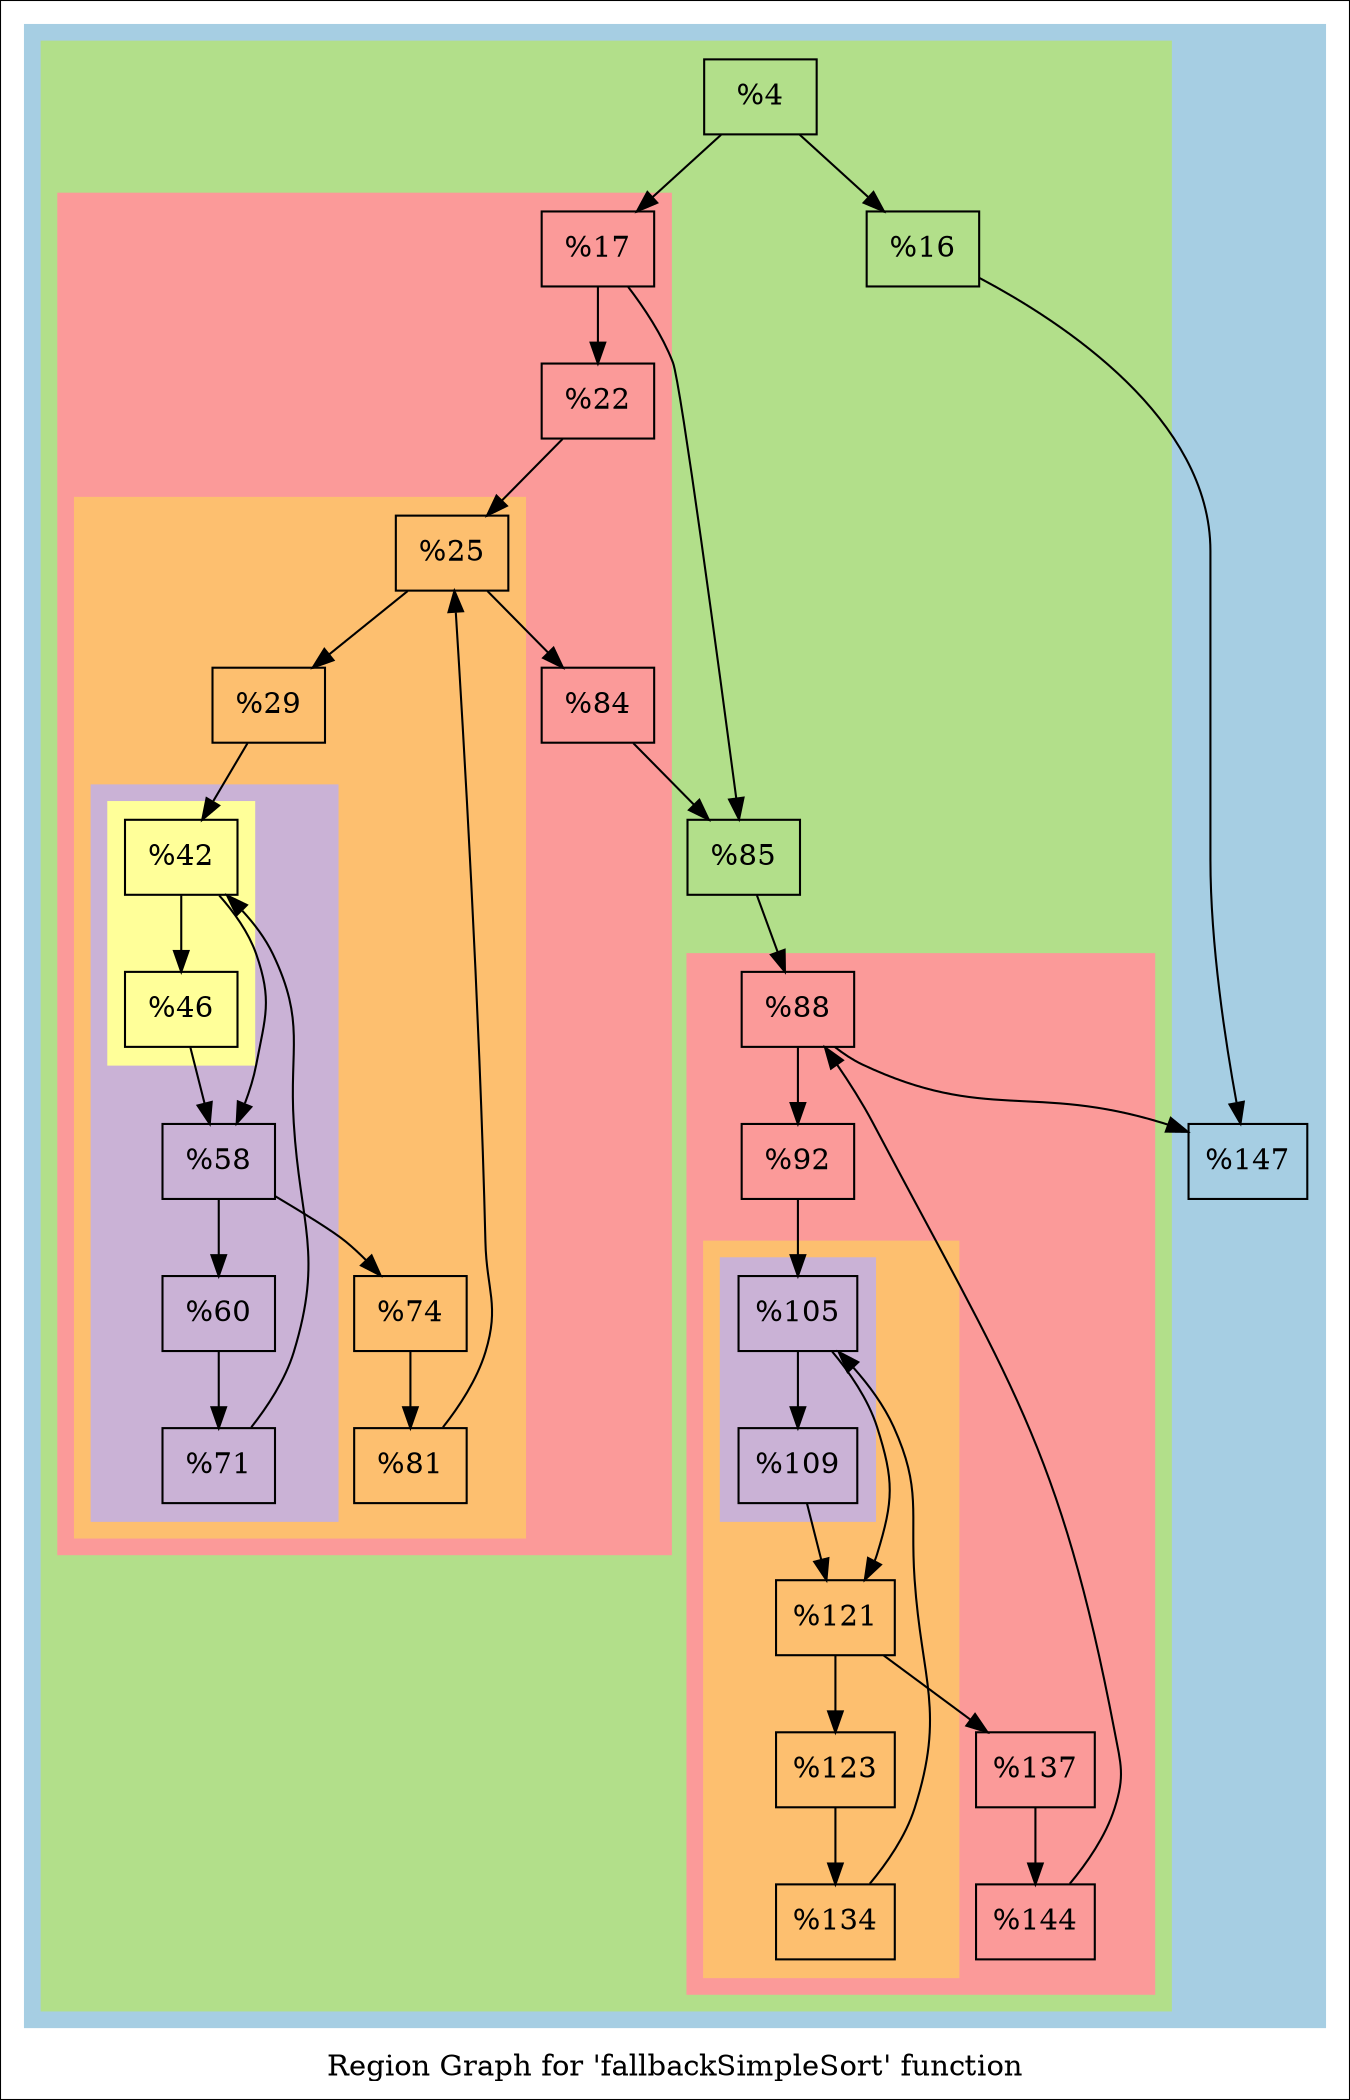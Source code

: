 digraph "Region Graph for 'fallbackSimpleSort' function" {
	label="Region Graph for 'fallbackSimpleSort' function";

	Node0x13463c0 [shape=record,label="{%4}"];
	Node0x13463c0 -> Node0x13464a0;
	Node0x13463c0 -> Node0x12a4f70;
	Node0x13464a0 [shape=record,label="{%16}"];
	Node0x13464a0 -> Node0x1334d50;
	Node0x1334d50 [shape=record,label="{%147}"];
	Node0x12a4f70 [shape=record,label="{%17}"];
	Node0x12a4f70 -> Node0x1373f90;
	Node0x12a4f70 -> Node0x14293c0;
	Node0x1373f90 [shape=record,label="{%22}"];
	Node0x1373f90 -> Node0x11bb5f0;
	Node0x11bb5f0 [shape=record,label="{%25}"];
	Node0x11bb5f0 -> Node0x11b51d0;
	Node0x11bb5f0 -> Node0x137f7c0;
	Node0x11b51d0 [shape=record,label="{%29}"];
	Node0x11b51d0 -> Node0x13805b0;
	Node0x13805b0 [shape=record,label="{%42}"];
	Node0x13805b0 -> Node0x138d4c0;
	Node0x13805b0 -> Node0x1438fc0;
	Node0x138d4c0 [shape=record,label="{%46}"];
	Node0x138d4c0 -> Node0x1438fc0;
	Node0x1438fc0 [shape=record,label="{%58}"];
	Node0x1438fc0 -> Node0x13ac140;
	Node0x1438fc0 -> Node0x1105f10;
	Node0x13ac140 [shape=record,label="{%60}"];
	Node0x13ac140 -> Node0x14499d0;
	Node0x14499d0 [shape=record,label="{%71}"];
	Node0x14499d0 -> Node0x13805b0[constraint=false];
	Node0x1105f10 [shape=record,label="{%74}"];
	Node0x1105f10 -> Node0x144a5d0;
	Node0x144a5d0 [shape=record,label="{%81}"];
	Node0x144a5d0 -> Node0x11bb5f0[constraint=false];
	Node0x137f7c0 [shape=record,label="{%84}"];
	Node0x137f7c0 -> Node0x14293c0;
	Node0x14293c0 [shape=record,label="{%85}"];
	Node0x14293c0 -> Node0x1435e50;
	Node0x1435e50 [shape=record,label="{%88}"];
	Node0x1435e50 -> Node0x13ad4e0;
	Node0x1435e50 -> Node0x1334d50;
	Node0x13ad4e0 [shape=record,label="{%92}"];
	Node0x13ad4e0 -> Node0x14290b0;
	Node0x14290b0 [shape=record,label="{%105}"];
	Node0x14290b0 -> Node0x1255d50;
	Node0x14290b0 -> Node0x139f0b0;
	Node0x1255d50 [shape=record,label="{%109}"];
	Node0x1255d50 -> Node0x139f0b0;
	Node0x139f0b0 [shape=record,label="{%121}"];
	Node0x139f0b0 -> Node0x1395d00;
	Node0x139f0b0 -> Node0x1384ec0;
	Node0x1395d00 [shape=record,label="{%123}"];
	Node0x1395d00 -> Node0x13489e0;
	Node0x13489e0 [shape=record,label="{%134}"];
	Node0x13489e0 -> Node0x14290b0[constraint=false];
	Node0x1384ec0 [shape=record,label="{%137}"];
	Node0x1384ec0 -> Node0x14477e0;
	Node0x14477e0 [shape=record,label="{%144}"];
	Node0x14477e0 -> Node0x1435e50[constraint=false];
	colorscheme = "paired12"
        subgraph cluster_0x1481080 {
          label = "";
          style = filled;
          color = 1
          subgraph cluster_0x145b7e0 {
            label = "";
            style = filled;
            color = 3
            subgraph cluster_0x14410a0 {
              label = "";
              style = filled;
              color = 5
              subgraph cluster_0x10ad330 {
                label = "";
                style = filled;
                color = 7
                subgraph cluster_0x10ad2b0 {
                  label = "";
                  style = filled;
                  color = 9
                  subgraph cluster_0x14565d0 {
                    label = "";
                    style = filled;
                    color = 11
                    Node0x13805b0;
                    Node0x138d4c0;
                  }
                  Node0x1438fc0;
                  Node0x13ac140;
                  Node0x14499d0;
                }
                Node0x11bb5f0;
                Node0x11b51d0;
                Node0x1105f10;
                Node0x144a5d0;
              }
              Node0x12a4f70;
              Node0x1373f90;
              Node0x137f7c0;
            }
            subgraph cluster_0x1481000 {
              label = "";
              style = filled;
              color = 5
              subgraph cluster_0x1456650 {
                label = "";
                style = filled;
                color = 7
                subgraph cluster_0x1480f00 {
                  label = "";
                  style = filled;
                  color = 9
                  Node0x14290b0;
                  Node0x1255d50;
                }
                Node0x139f0b0;
                Node0x1395d00;
                Node0x13489e0;
              }
              Node0x1435e50;
              Node0x13ad4e0;
              Node0x1384ec0;
              Node0x14477e0;
            }
            Node0x13463c0;
            Node0x13464a0;
            Node0x14293c0;
          }
          Node0x1334d50;
        }
}
